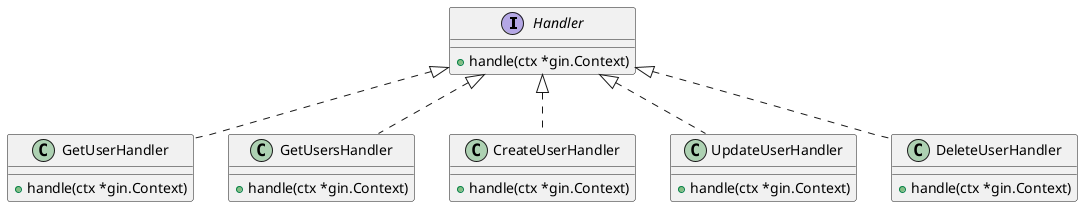 @startuml handler

interface Handler {
  + handle(ctx *gin.Context)
}

class GetUserHandler implements Handler {
  + handle(ctx *gin.Context)
}

class GetUsersHandler implements Handler {
  + handle(ctx *gin.Context)
}

class CreateUserHandler implements Handler {
  + handle(ctx *gin.Context)
}

class UpdateUserHandler implements Handler {
  + handle(ctx *gin.Context)
}

class DeleteUserHandler implements Handler {
  + handle(ctx *gin.Context)
}

@enduml
